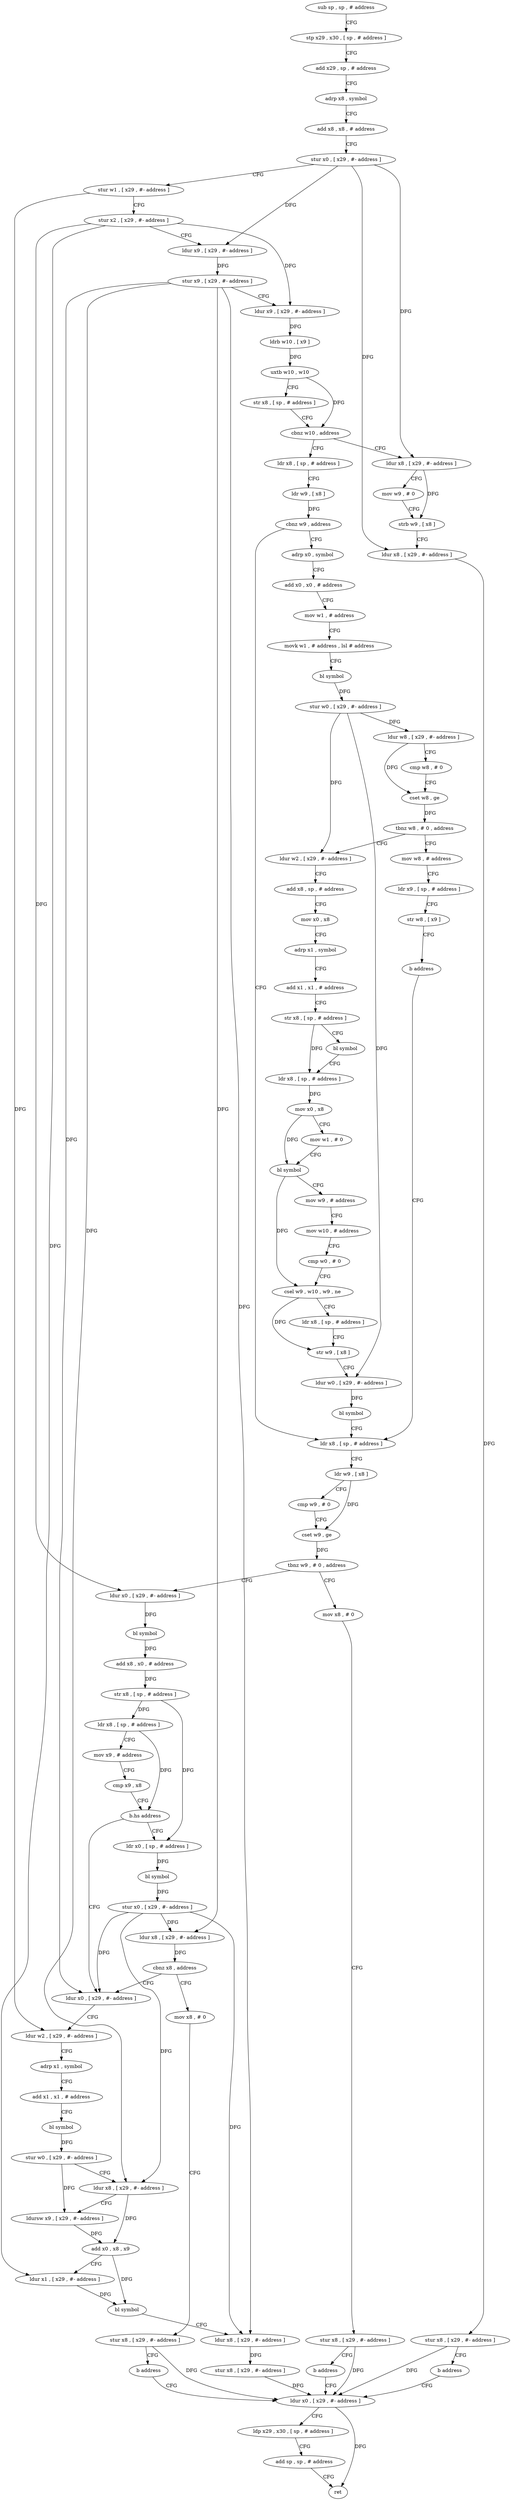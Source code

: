 digraph "func" {
"4311092" [label = "sub sp , sp , # address" ]
"4311096" [label = "stp x29 , x30 , [ sp , # address ]" ]
"4311100" [label = "add x29 , sp , # address" ]
"4311104" [label = "adrp x8 , symbol" ]
"4311108" [label = "add x8 , x8 , # address" ]
"4311112" [label = "stur x0 , [ x29 , #- address ]" ]
"4311116" [label = "stur w1 , [ x29 , #- address ]" ]
"4311120" [label = "stur x2 , [ x29 , #- address ]" ]
"4311124" [label = "ldur x9 , [ x29 , #- address ]" ]
"4311128" [label = "stur x9 , [ x29 , #- address ]" ]
"4311132" [label = "ldur x9 , [ x29 , #- address ]" ]
"4311136" [label = "ldrb w10 , [ x9 ]" ]
"4311140" [label = "uxtb w10 , w10" ]
"4311144" [label = "str x8 , [ sp , # address ]" ]
"4311148" [label = "cbnz w10 , address" ]
"4311176" [label = "ldr x8 , [ sp , # address ]" ]
"4311152" [label = "ldur x8 , [ x29 , #- address ]" ]
"4311180" [label = "ldr w9 , [ x8 ]" ]
"4311184" [label = "cbnz w9 , address" ]
"4311320" [label = "ldr x8 , [ sp , # address ]" ]
"4311188" [label = "adrp x0 , symbol" ]
"4311156" [label = "mov w9 , # 0" ]
"4311160" [label = "strb w9 , [ x8 ]" ]
"4311164" [label = "ldur x8 , [ x29 , #- address ]" ]
"4311168" [label = "stur x8 , [ x29 , #- address ]" ]
"4311172" [label = "b address" ]
"4311468" [label = "ldur x0 , [ x29 , #- address ]" ]
"4311324" [label = "ldr w9 , [ x8 ]" ]
"4311328" [label = "cmp w9 , # 0" ]
"4311332" [label = "cset w9 , ge" ]
"4311336" [label = "tbnz w9 , # 0 , address" ]
"4311352" [label = "ldur x0 , [ x29 , #- address ]" ]
"4311340" [label = "mov x8 , # 0" ]
"4311192" [label = "add x0 , x0 , # address" ]
"4311196" [label = "mov w1 , # address" ]
"4311200" [label = "movk w1 , # address , lsl # address" ]
"4311204" [label = "bl symbol" ]
"4311208" [label = "stur w0 , [ x29 , #- address ]" ]
"4311212" [label = "ldur w8 , [ x29 , #- address ]" ]
"4311216" [label = "cmp w8 , # 0" ]
"4311220" [label = "cset w8 , ge" ]
"4311224" [label = "tbnz w8 , # 0 , address" ]
"4311244" [label = "ldur w2 , [ x29 , #- address ]" ]
"4311228" [label = "mov w8 , # address" ]
"4311472" [label = "ldp x29 , x30 , [ sp , # address ]" ]
"4311476" [label = "add sp , sp , # address" ]
"4311480" [label = "ret" ]
"4311356" [label = "bl symbol" ]
"4311360" [label = "add x8 , x0 , # address" ]
"4311364" [label = "str x8 , [ sp , # address ]" ]
"4311368" [label = "ldr x8 , [ sp , # address ]" ]
"4311372" [label = "mov x9 , # address" ]
"4311376" [label = "cmp x9 , x8" ]
"4311380" [label = "b.hs address" ]
"4311416" [label = "ldur x0 , [ x29 , #- address ]" ]
"4311384" [label = "ldr x0 , [ sp , # address ]" ]
"4311344" [label = "stur x8 , [ x29 , #- address ]" ]
"4311348" [label = "b address" ]
"4311248" [label = "add x8 , sp , # address" ]
"4311252" [label = "mov x0 , x8" ]
"4311256" [label = "adrp x1 , symbol" ]
"4311260" [label = "add x1 , x1 , # address" ]
"4311264" [label = "str x8 , [ sp , # address ]" ]
"4311268" [label = "bl symbol" ]
"4311272" [label = "ldr x8 , [ sp , # address ]" ]
"4311276" [label = "mov x0 , x8" ]
"4311280" [label = "mov w1 , # 0" ]
"4311284" [label = "bl symbol" ]
"4311288" [label = "mov w9 , # address" ]
"4311292" [label = "mov w10 , # address" ]
"4311296" [label = "cmp w0 , # 0" ]
"4311300" [label = "csel w9 , w10 , w9 , ne" ]
"4311304" [label = "ldr x8 , [ sp , # address ]" ]
"4311308" [label = "str w9 , [ x8 ]" ]
"4311312" [label = "ldur w0 , [ x29 , #- address ]" ]
"4311316" [label = "bl symbol" ]
"4311232" [label = "ldr x9 , [ sp , # address ]" ]
"4311236" [label = "str w8 , [ x9 ]" ]
"4311240" [label = "b address" ]
"4311420" [label = "ldur w2 , [ x29 , #- address ]" ]
"4311424" [label = "adrp x1 , symbol" ]
"4311428" [label = "add x1 , x1 , # address" ]
"4311432" [label = "bl symbol" ]
"4311436" [label = "stur w0 , [ x29 , #- address ]" ]
"4311440" [label = "ldur x8 , [ x29 , #- address ]" ]
"4311444" [label = "ldursw x9 , [ x29 , #- address ]" ]
"4311448" [label = "add x0 , x8 , x9" ]
"4311452" [label = "ldur x1 , [ x29 , #- address ]" ]
"4311456" [label = "bl symbol" ]
"4311460" [label = "ldur x8 , [ x29 , #- address ]" ]
"4311464" [label = "stur x8 , [ x29 , #- address ]" ]
"4311388" [label = "bl symbol" ]
"4311392" [label = "stur x0 , [ x29 , #- address ]" ]
"4311396" [label = "ldur x8 , [ x29 , #- address ]" ]
"4311400" [label = "cbnz x8 , address" ]
"4311404" [label = "mov x8 , # 0" ]
"4311408" [label = "stur x8 , [ x29 , #- address ]" ]
"4311412" [label = "b address" ]
"4311092" -> "4311096" [ label = "CFG" ]
"4311096" -> "4311100" [ label = "CFG" ]
"4311100" -> "4311104" [ label = "CFG" ]
"4311104" -> "4311108" [ label = "CFG" ]
"4311108" -> "4311112" [ label = "CFG" ]
"4311112" -> "4311116" [ label = "CFG" ]
"4311112" -> "4311124" [ label = "DFG" ]
"4311112" -> "4311152" [ label = "DFG" ]
"4311112" -> "4311164" [ label = "DFG" ]
"4311116" -> "4311120" [ label = "CFG" ]
"4311116" -> "4311420" [ label = "DFG" ]
"4311120" -> "4311124" [ label = "CFG" ]
"4311120" -> "4311132" [ label = "DFG" ]
"4311120" -> "4311352" [ label = "DFG" ]
"4311120" -> "4311452" [ label = "DFG" ]
"4311124" -> "4311128" [ label = "DFG" ]
"4311128" -> "4311132" [ label = "CFG" ]
"4311128" -> "4311416" [ label = "DFG" ]
"4311128" -> "4311440" [ label = "DFG" ]
"4311128" -> "4311460" [ label = "DFG" ]
"4311128" -> "4311396" [ label = "DFG" ]
"4311132" -> "4311136" [ label = "DFG" ]
"4311136" -> "4311140" [ label = "DFG" ]
"4311140" -> "4311144" [ label = "CFG" ]
"4311140" -> "4311148" [ label = "DFG" ]
"4311144" -> "4311148" [ label = "CFG" ]
"4311148" -> "4311176" [ label = "CFG" ]
"4311148" -> "4311152" [ label = "CFG" ]
"4311176" -> "4311180" [ label = "CFG" ]
"4311152" -> "4311156" [ label = "CFG" ]
"4311152" -> "4311160" [ label = "DFG" ]
"4311180" -> "4311184" [ label = "DFG" ]
"4311184" -> "4311320" [ label = "CFG" ]
"4311184" -> "4311188" [ label = "CFG" ]
"4311320" -> "4311324" [ label = "CFG" ]
"4311188" -> "4311192" [ label = "CFG" ]
"4311156" -> "4311160" [ label = "CFG" ]
"4311160" -> "4311164" [ label = "CFG" ]
"4311164" -> "4311168" [ label = "DFG" ]
"4311168" -> "4311172" [ label = "CFG" ]
"4311168" -> "4311468" [ label = "DFG" ]
"4311172" -> "4311468" [ label = "CFG" ]
"4311468" -> "4311472" [ label = "CFG" ]
"4311468" -> "4311480" [ label = "DFG" ]
"4311324" -> "4311328" [ label = "CFG" ]
"4311324" -> "4311332" [ label = "DFG" ]
"4311328" -> "4311332" [ label = "CFG" ]
"4311332" -> "4311336" [ label = "DFG" ]
"4311336" -> "4311352" [ label = "CFG" ]
"4311336" -> "4311340" [ label = "CFG" ]
"4311352" -> "4311356" [ label = "DFG" ]
"4311340" -> "4311344" [ label = "CFG" ]
"4311192" -> "4311196" [ label = "CFG" ]
"4311196" -> "4311200" [ label = "CFG" ]
"4311200" -> "4311204" [ label = "CFG" ]
"4311204" -> "4311208" [ label = "DFG" ]
"4311208" -> "4311212" [ label = "DFG" ]
"4311208" -> "4311244" [ label = "DFG" ]
"4311208" -> "4311312" [ label = "DFG" ]
"4311212" -> "4311216" [ label = "CFG" ]
"4311212" -> "4311220" [ label = "DFG" ]
"4311216" -> "4311220" [ label = "CFG" ]
"4311220" -> "4311224" [ label = "DFG" ]
"4311224" -> "4311244" [ label = "CFG" ]
"4311224" -> "4311228" [ label = "CFG" ]
"4311244" -> "4311248" [ label = "CFG" ]
"4311228" -> "4311232" [ label = "CFG" ]
"4311472" -> "4311476" [ label = "CFG" ]
"4311476" -> "4311480" [ label = "CFG" ]
"4311356" -> "4311360" [ label = "DFG" ]
"4311360" -> "4311364" [ label = "DFG" ]
"4311364" -> "4311368" [ label = "DFG" ]
"4311364" -> "4311384" [ label = "DFG" ]
"4311368" -> "4311372" [ label = "CFG" ]
"4311368" -> "4311380" [ label = "DFG" ]
"4311372" -> "4311376" [ label = "CFG" ]
"4311376" -> "4311380" [ label = "CFG" ]
"4311380" -> "4311416" [ label = "CFG" ]
"4311380" -> "4311384" [ label = "CFG" ]
"4311416" -> "4311420" [ label = "CFG" ]
"4311384" -> "4311388" [ label = "DFG" ]
"4311344" -> "4311348" [ label = "CFG" ]
"4311344" -> "4311468" [ label = "DFG" ]
"4311348" -> "4311468" [ label = "CFG" ]
"4311248" -> "4311252" [ label = "CFG" ]
"4311252" -> "4311256" [ label = "CFG" ]
"4311256" -> "4311260" [ label = "CFG" ]
"4311260" -> "4311264" [ label = "CFG" ]
"4311264" -> "4311268" [ label = "CFG" ]
"4311264" -> "4311272" [ label = "DFG" ]
"4311268" -> "4311272" [ label = "CFG" ]
"4311272" -> "4311276" [ label = "DFG" ]
"4311276" -> "4311280" [ label = "CFG" ]
"4311276" -> "4311284" [ label = "DFG" ]
"4311280" -> "4311284" [ label = "CFG" ]
"4311284" -> "4311288" [ label = "CFG" ]
"4311284" -> "4311300" [ label = "DFG" ]
"4311288" -> "4311292" [ label = "CFG" ]
"4311292" -> "4311296" [ label = "CFG" ]
"4311296" -> "4311300" [ label = "CFG" ]
"4311300" -> "4311304" [ label = "CFG" ]
"4311300" -> "4311308" [ label = "DFG" ]
"4311304" -> "4311308" [ label = "CFG" ]
"4311308" -> "4311312" [ label = "CFG" ]
"4311312" -> "4311316" [ label = "DFG" ]
"4311316" -> "4311320" [ label = "CFG" ]
"4311232" -> "4311236" [ label = "CFG" ]
"4311236" -> "4311240" [ label = "CFG" ]
"4311240" -> "4311320" [ label = "CFG" ]
"4311420" -> "4311424" [ label = "CFG" ]
"4311424" -> "4311428" [ label = "CFG" ]
"4311428" -> "4311432" [ label = "CFG" ]
"4311432" -> "4311436" [ label = "DFG" ]
"4311436" -> "4311440" [ label = "CFG" ]
"4311436" -> "4311444" [ label = "DFG" ]
"4311440" -> "4311444" [ label = "CFG" ]
"4311440" -> "4311448" [ label = "DFG" ]
"4311444" -> "4311448" [ label = "DFG" ]
"4311448" -> "4311452" [ label = "CFG" ]
"4311448" -> "4311456" [ label = "DFG" ]
"4311452" -> "4311456" [ label = "DFG" ]
"4311456" -> "4311460" [ label = "CFG" ]
"4311460" -> "4311464" [ label = "DFG" ]
"4311464" -> "4311468" [ label = "DFG" ]
"4311388" -> "4311392" [ label = "DFG" ]
"4311392" -> "4311396" [ label = "DFG" ]
"4311392" -> "4311416" [ label = "DFG" ]
"4311392" -> "4311440" [ label = "DFG" ]
"4311392" -> "4311460" [ label = "DFG" ]
"4311396" -> "4311400" [ label = "DFG" ]
"4311400" -> "4311416" [ label = "CFG" ]
"4311400" -> "4311404" [ label = "CFG" ]
"4311404" -> "4311408" [ label = "CFG" ]
"4311408" -> "4311412" [ label = "CFG" ]
"4311408" -> "4311468" [ label = "DFG" ]
"4311412" -> "4311468" [ label = "CFG" ]
}
